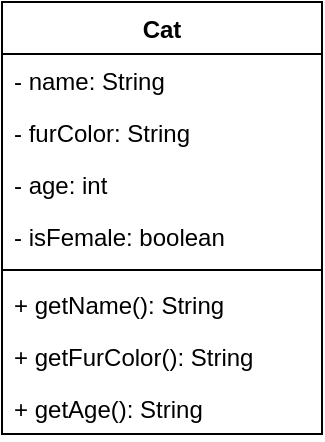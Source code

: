 <mxfile>
    <diagram id="5HNVxVoJoJz_5sgbmF2z" name="Cat">
        <mxGraphModel dx="1069" dy="562" grid="1" gridSize="10" guides="1" tooltips="1" connect="1" arrows="1" fold="1" page="1" pageScale="1" pageWidth="827" pageHeight="1169" math="0" shadow="0">
            <root>
                <mxCell id="0"/>
                <mxCell id="1" parent="0"/>
                <mxCell id="22" value="Cat" style="swimlane;fontStyle=1;align=center;verticalAlign=top;childLayout=stackLayout;horizontal=1;startSize=26;horizontalStack=0;resizeParent=1;resizeParentMax=0;resizeLast=0;collapsible=1;marginBottom=0;" parent="1" vertex="1">
                    <mxGeometry x="320" y="80" width="160" height="216" as="geometry">
                        <mxRectangle x="500" y="110" width="100" height="26" as="alternateBounds"/>
                    </mxGeometry>
                </mxCell>
                <mxCell id="23" value="- name: String" style="text;strokeColor=none;fillColor=none;align=left;verticalAlign=top;spacingLeft=4;spacingRight=4;overflow=hidden;rotatable=0;points=[[0,0.5],[1,0.5]];portConstraint=eastwest;" parent="22" vertex="1">
                    <mxGeometry y="26" width="160" height="26" as="geometry"/>
                </mxCell>
                <mxCell id="35" value="- furColor: String" style="text;strokeColor=none;fillColor=none;align=left;verticalAlign=top;spacingLeft=4;spacingRight=4;overflow=hidden;rotatable=0;points=[[0,0.5],[1,0.5]];portConstraint=eastwest;" parent="22" vertex="1">
                    <mxGeometry y="52" width="160" height="26" as="geometry"/>
                </mxCell>
                <mxCell id="34" value="- age: int" style="text;strokeColor=none;fillColor=none;align=left;verticalAlign=top;spacingLeft=4;spacingRight=4;overflow=hidden;rotatable=0;points=[[0,0.5],[1,0.5]];portConstraint=eastwest;" parent="22" vertex="1">
                    <mxGeometry y="78" width="160" height="26" as="geometry"/>
                </mxCell>
                <mxCell id="36" value="- isFemale: boolean" style="text;strokeColor=none;fillColor=none;align=left;verticalAlign=top;spacingLeft=4;spacingRight=4;overflow=hidden;rotatable=0;points=[[0,0.5],[1,0.5]];portConstraint=eastwest;" parent="22" vertex="1">
                    <mxGeometry y="104" width="160" height="26" as="geometry"/>
                </mxCell>
                <mxCell id="24" value="" style="line;strokeWidth=1;fillColor=none;align=left;verticalAlign=middle;spacingTop=-1;spacingLeft=3;spacingRight=3;rotatable=0;labelPosition=right;points=[];portConstraint=eastwest;" parent="22" vertex="1">
                    <mxGeometry y="130" width="160" height="8" as="geometry"/>
                </mxCell>
                <mxCell id="25" value="+ getName(): String" style="text;strokeColor=none;fillColor=none;align=left;verticalAlign=top;spacingLeft=4;spacingRight=4;overflow=hidden;rotatable=0;points=[[0,0.5],[1,0.5]];portConstraint=eastwest;" parent="22" vertex="1">
                    <mxGeometry y="138" width="160" height="26" as="geometry"/>
                </mxCell>
                <mxCell id="27" value="+ getFurColor(): String" style="text;strokeColor=none;fillColor=none;align=left;verticalAlign=top;spacingLeft=4;spacingRight=4;overflow=hidden;rotatable=0;points=[[0,0.5],[1,0.5]];portConstraint=eastwest;" parent="22" vertex="1">
                    <mxGeometry y="164" width="160" height="26" as="geometry"/>
                </mxCell>
                <mxCell id="28" value="+ getAge(): String" style="text;strokeColor=none;fillColor=none;align=left;verticalAlign=top;spacingLeft=4;spacingRight=4;overflow=hidden;rotatable=0;points=[[0,0.5],[1,0.5]];portConstraint=eastwest;" parent="22" vertex="1">
                    <mxGeometry y="190" width="160" height="26" as="geometry"/>
                </mxCell>
            </root>
        </mxGraphModel>
    </diagram>
    <diagram name="Cat_2" id="0cNxYirCoF3FAIngxuJC">
        <mxGraphModel dx="1069" dy="562" grid="1" gridSize="10" guides="1" tooltips="1" connect="1" arrows="1" fold="1" page="1" pageScale="1" pageWidth="827" pageHeight="1169" math="0" shadow="0">
            <root>
                <mxCell id="2RfNIHYXHJ-OlTvXYvh6-0"/>
                <mxCell id="2RfNIHYXHJ-OlTvXYvh6-1" parent="2RfNIHYXHJ-OlTvXYvh6-0"/>
                <mxCell id="2RfNIHYXHJ-OlTvXYvh6-2" value="Cat" style="swimlane;fontStyle=1;align=center;verticalAlign=top;childLayout=stackLayout;horizontal=1;startSize=26;horizontalStack=0;resizeParent=1;resizeParentMax=0;resizeLast=0;collapsible=1;marginBottom=0;" parent="2RfNIHYXHJ-OlTvXYvh6-1" vertex="1">
                    <mxGeometry x="280" y="80" width="210" height="268" as="geometry">
                        <mxRectangle x="500" y="110" width="100" height="26" as="alternateBounds"/>
                    </mxGeometry>
                </mxCell>
                <mxCell id="2RfNIHYXHJ-OlTvXYvh6-3" value="- name: String" style="text;strokeColor=none;fillColor=none;align=left;verticalAlign=top;spacingLeft=4;spacingRight=4;overflow=hidden;rotatable=0;points=[[0,0.5],[1,0.5]];portConstraint=eastwest;" parent="2RfNIHYXHJ-OlTvXYvh6-2" vertex="1">
                    <mxGeometry y="26" width="210" height="26" as="geometry"/>
                </mxCell>
                <mxCell id="2RfNIHYXHJ-OlTvXYvh6-4" value="- furColor: String" style="text;strokeColor=none;fillColor=none;align=left;verticalAlign=top;spacingLeft=4;spacingRight=4;overflow=hidden;rotatable=0;points=[[0,0.5],[1,0.5]];portConstraint=eastwest;" parent="2RfNIHYXHJ-OlTvXYvh6-2" vertex="1">
                    <mxGeometry y="52" width="210" height="26" as="geometry"/>
                </mxCell>
                <mxCell id="2RfNIHYXHJ-OlTvXYvh6-5" value="- age: int" style="text;strokeColor=none;fillColor=none;align=left;verticalAlign=top;spacingLeft=4;spacingRight=4;overflow=hidden;rotatable=0;points=[[0,0.5],[1,0.5]];portConstraint=eastwest;" parent="2RfNIHYXHJ-OlTvXYvh6-2" vertex="1">
                    <mxGeometry y="78" width="210" height="26" as="geometry"/>
                </mxCell>
                <mxCell id="j47kkhiFOukBhCd6RHTE-0" value="- isFemale: boolean" style="text;strokeColor=none;fillColor=none;align=left;verticalAlign=top;spacingLeft=4;spacingRight=4;overflow=hidden;rotatable=0;points=[[0,0.5],[1,0.5]];portConstraint=eastwest;" parent="2RfNIHYXHJ-OlTvXYvh6-2" vertex="1">
                    <mxGeometry y="104" width="210" height="26" as="geometry"/>
                </mxCell>
                <mxCell id="j47kkhiFOukBhCd6RHTE-1" value="- counter: int" style="text;strokeColor=none;fillColor=none;align=left;verticalAlign=top;spacingLeft=4;spacingRight=4;overflow=hidden;rotatable=0;points=[[0,0.5],[1,0.5]];portConstraint=eastwest;" parent="2RfNIHYXHJ-OlTvXYvh6-2" vertex="1">
                    <mxGeometry y="130" width="210" height="26" as="geometry"/>
                </mxCell>
                <mxCell id="2RfNIHYXHJ-OlTvXYvh6-6" value="" style="line;strokeWidth=1;fillColor=none;align=left;verticalAlign=middle;spacingTop=-1;spacingLeft=3;spacingRight=3;rotatable=0;labelPosition=right;points=[];portConstraint=eastwest;" parent="2RfNIHYXHJ-OlTvXYvh6-2" vertex="1">
                    <mxGeometry y="156" width="210" height="8" as="geometry"/>
                </mxCell>
                <mxCell id="2RfNIHYXHJ-OlTvXYvh6-7" value="+ getStringAttributes(String): String" style="text;strokeColor=none;fillColor=none;align=left;verticalAlign=top;spacingLeft=4;spacingRight=4;overflow=hidden;rotatable=0;points=[[0,0.5],[1,0.5]];portConstraint=eastwest;" parent="2RfNIHYXHJ-OlTvXYvh6-2" vertex="1">
                    <mxGeometry y="164" width="210" height="26" as="geometry"/>
                </mxCell>
                <mxCell id="2RfNIHYXHJ-OlTvXYvh6-9" value="+ getAge(): String" style="text;strokeColor=none;fillColor=none;align=left;verticalAlign=top;spacingLeft=4;spacingRight=4;overflow=hidden;rotatable=0;points=[[0,0.5],[1,0.5]];portConstraint=eastwest;" parent="2RfNIHYXHJ-OlTvXYvh6-2" vertex="1">
                    <mxGeometry y="190" width="210" height="26" as="geometry"/>
                </mxCell>
                <mxCell id="j47kkhiFOukBhCd6RHTE-2" value="- checkCompliance(): String" style="text;strokeColor=none;fillColor=none;align=left;verticalAlign=top;spacingLeft=4;spacingRight=4;overflow=hidden;rotatable=0;points=[[0,0.5],[1,0.5]];portConstraint=eastwest;" parent="2RfNIHYXHJ-OlTvXYvh6-2" vertex="1">
                    <mxGeometry y="216" width="210" height="26" as="geometry"/>
                </mxCell>
                <mxCell id="j47kkhiFOukBhCd6RHTE-3" value="- checkEscalationLevel(): String" style="text;strokeColor=none;fillColor=none;align=left;verticalAlign=top;spacingLeft=4;spacingRight=4;overflow=hidden;rotatable=0;points=[[0,0.5],[1,0.5]];portConstraint=eastwest;" parent="2RfNIHYXHJ-OlTvXYvh6-2" vertex="1">
                    <mxGeometry y="242" width="210" height="26" as="geometry"/>
                </mxCell>
            </root>
        </mxGraphModel>
    </diagram>
    <diagram name="Copy of Cat_2" id="hd4m-IQgHBldA3bRFxqs">
        <mxGraphModel dx="1069" dy="562" grid="1" gridSize="10" guides="1" tooltips="1" connect="1" arrows="1" fold="1" page="1" pageScale="1" pageWidth="827" pageHeight="1169" math="0" shadow="0">
            <root>
                <mxCell id="uisBmFRqI96U3IuUQtaH-0"/>
                <mxCell id="uisBmFRqI96U3IuUQtaH-1" parent="uisBmFRqI96U3IuUQtaH-0"/>
                <mxCell id="uisBmFRqI96U3IuUQtaH-2" value="Cat" style="swimlane;fontStyle=1;align=center;verticalAlign=top;childLayout=stackLayout;horizontal=1;startSize=26;horizontalStack=0;resizeParent=1;resizeParentMax=0;resizeLast=0;collapsible=1;marginBottom=0;" vertex="1" parent="uisBmFRqI96U3IuUQtaH-1">
                    <mxGeometry x="160" y="80" width="210" height="216" as="geometry">
                        <mxRectangle x="500" y="110" width="100" height="26" as="alternateBounds"/>
                    </mxGeometry>
                </mxCell>
                <mxCell id="uisBmFRqI96U3IuUQtaH-3" value="- name: String" style="text;strokeColor=none;fillColor=none;align=left;verticalAlign=top;spacingLeft=4;spacingRight=4;overflow=hidden;rotatable=0;points=[[0,0.5],[1,0.5]];portConstraint=eastwest;" vertex="1" parent="uisBmFRqI96U3IuUQtaH-2">
                    <mxGeometry y="26" width="210" height="26" as="geometry"/>
                </mxCell>
                <mxCell id="uisBmFRqI96U3IuUQtaH-4" value="- furColor: String" style="text;strokeColor=none;fillColor=none;align=left;verticalAlign=top;spacingLeft=4;spacingRight=4;overflow=hidden;rotatable=0;points=[[0,0.5],[1,0.5]];portConstraint=eastwest;" vertex="1" parent="uisBmFRqI96U3IuUQtaH-2">
                    <mxGeometry y="52" width="210" height="26" as="geometry"/>
                </mxCell>
                <mxCell id="uisBmFRqI96U3IuUQtaH-5" value="- age: int" style="text;strokeColor=none;fillColor=none;align=left;verticalAlign=top;spacingLeft=4;spacingRight=4;overflow=hidden;rotatable=0;points=[[0,0.5],[1,0.5]];portConstraint=eastwest;" vertex="1" parent="uisBmFRqI96U3IuUQtaH-2">
                    <mxGeometry y="78" width="210" height="26" as="geometry"/>
                </mxCell>
                <mxCell id="uisBmFRqI96U3IuUQtaH-7" value="- counter: int" style="text;strokeColor=none;fillColor=none;align=left;verticalAlign=top;spacingLeft=4;spacingRight=4;overflow=hidden;rotatable=0;points=[[0,0.5],[1,0.5]];portConstraint=eastwest;" vertex="1" parent="uisBmFRqI96U3IuUQtaH-2">
                    <mxGeometry y="104" width="210" height="26" as="geometry"/>
                </mxCell>
                <mxCell id="uisBmFRqI96U3IuUQtaH-8" value="" style="line;strokeWidth=1;fillColor=none;align=left;verticalAlign=middle;spacingTop=-1;spacingLeft=3;spacingRight=3;rotatable=0;labelPosition=right;points=[];portConstraint=eastwest;" vertex="1" parent="uisBmFRqI96U3IuUQtaH-2">
                    <mxGeometry y="130" width="210" height="8" as="geometry"/>
                </mxCell>
                <mxCell id="uisBmFRqI96U3IuUQtaH-9" value="+ getStringAttributes(String): String" style="text;strokeColor=none;fillColor=none;align=left;verticalAlign=top;spacingLeft=4;spacingRight=4;overflow=hidden;rotatable=0;points=[[0,0.5],[1,0.5]];portConstraint=eastwest;" vertex="1" parent="uisBmFRqI96U3IuUQtaH-2">
                    <mxGeometry y="138" width="210" height="26" as="geometry"/>
                </mxCell>
                <mxCell id="uisBmFRqI96U3IuUQtaH-10" value="+ getAge(): String" style="text;strokeColor=none;fillColor=none;align=left;verticalAlign=top;spacingLeft=4;spacingRight=4;overflow=hidden;rotatable=0;points=[[0,0.5],[1,0.5]];portConstraint=eastwest;" vertex="1" parent="uisBmFRqI96U3IuUQtaH-2">
                    <mxGeometry y="164" width="210" height="26" as="geometry"/>
                </mxCell>
                <mxCell id="uisBmFRqI96U3IuUQtaH-12" value="- checkEscalationLevel(): String" style="text;strokeColor=none;fillColor=none;align=left;verticalAlign=top;spacingLeft=4;spacingRight=4;overflow=hidden;rotatable=0;points=[[0,0.5],[1,0.5]];portConstraint=eastwest;" vertex="1" parent="uisBmFRqI96U3IuUQtaH-2">
                    <mxGeometry y="190" width="210" height="26" as="geometry"/>
                </mxCell>
                <mxCell id="IGFmFt5kIjZj8FnMVwW--0" value="Tomcat" style="swimlane;fontStyle=1;align=center;verticalAlign=top;childLayout=stackLayout;horizontal=1;startSize=26;horizontalStack=0;resizeParent=1;resizeParentMax=0;resizeLast=0;collapsible=1;marginBottom=0;" vertex="1" parent="uisBmFRqI96U3IuUQtaH-1">
                    <mxGeometry x="480" y="80" width="210" height="164" as="geometry">
                        <mxRectangle x="500" y="110" width="100" height="26" as="alternateBounds"/>
                    </mxGeometry>
                </mxCell>
                <mxCell id="IGFmFt5kIjZj8FnMVwW--1" value="- name: String" style="text;strokeColor=none;fillColor=none;align=left;verticalAlign=top;spacingLeft=4;spacingRight=4;overflow=hidden;rotatable=0;points=[[0,0.5],[1,0.5]];portConstraint=eastwest;" vertex="1" parent="IGFmFt5kIjZj8FnMVwW--0">
                    <mxGeometry y="26" width="210" height="26" as="geometry"/>
                </mxCell>
                <mxCell id="IGFmFt5kIjZj8FnMVwW--2" value="- furColor: String" style="text;strokeColor=none;fillColor=none;align=left;verticalAlign=top;spacingLeft=4;spacingRight=4;overflow=hidden;rotatable=0;points=[[0,0.5],[1,0.5]];portConstraint=eastwest;" vertex="1" parent="IGFmFt5kIjZj8FnMVwW--0">
                    <mxGeometry y="52" width="210" height="26" as="geometry"/>
                </mxCell>
                <mxCell id="IGFmFt5kIjZj8FnMVwW--3" value="- age: int" style="text;strokeColor=none;fillColor=none;align=left;verticalAlign=top;spacingLeft=4;spacingRight=4;overflow=hidden;rotatable=0;points=[[0,0.5],[1,0.5]];portConstraint=eastwest;" vertex="1" parent="IGFmFt5kIjZj8FnMVwW--0">
                    <mxGeometry y="78" width="210" height="26" as="geometry"/>
                </mxCell>
                <mxCell id="IGFmFt5kIjZj8FnMVwW--6" value="" style="line;strokeWidth=1;fillColor=none;align=left;verticalAlign=middle;spacingTop=-1;spacingLeft=3;spacingRight=3;rotatable=0;labelPosition=right;points=[];portConstraint=eastwest;" vertex="1" parent="IGFmFt5kIjZj8FnMVwW--0">
                    <mxGeometry y="104" width="210" height="8" as="geometry"/>
                </mxCell>
                <mxCell id="IGFmFt5kIjZj8FnMVwW--7" value="+ getStringAttributes(String): String" style="text;strokeColor=none;fillColor=none;align=left;verticalAlign=top;spacingLeft=4;spacingRight=4;overflow=hidden;rotatable=0;points=[[0,0.5],[1,0.5]];portConstraint=eastwest;" vertex="1" parent="IGFmFt5kIjZj8FnMVwW--0">
                    <mxGeometry y="112" width="210" height="26" as="geometry"/>
                </mxCell>
                <mxCell id="IGFmFt5kIjZj8FnMVwW--8" value="+ getAge(): String" style="text;strokeColor=none;fillColor=none;align=left;verticalAlign=top;spacingLeft=4;spacingRight=4;overflow=hidden;rotatable=0;points=[[0,0.5],[1,0.5]];portConstraint=eastwest;" vertex="1" parent="IGFmFt5kIjZj8FnMVwW--0">
                    <mxGeometry y="138" width="210" height="26" as="geometry"/>
                </mxCell>
            </root>
        </mxGraphModel>
    </diagram>
</mxfile>
